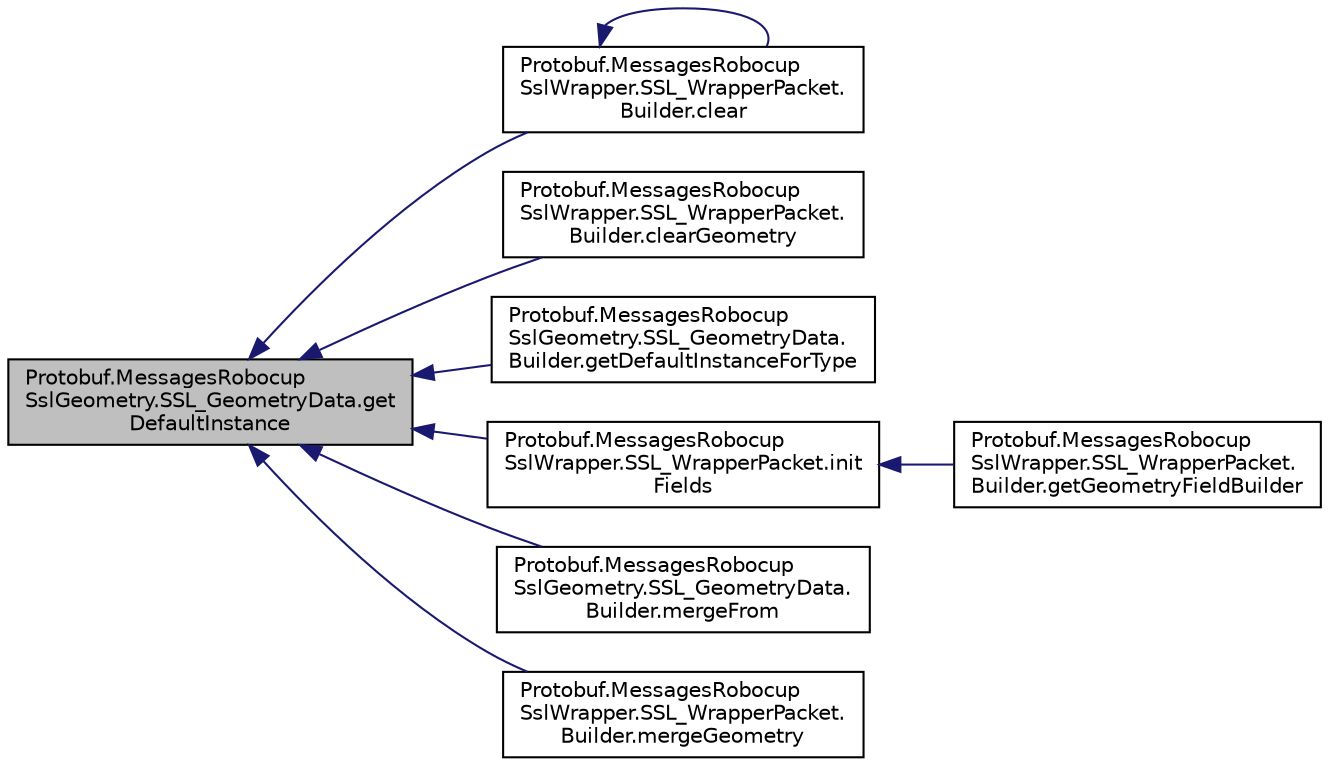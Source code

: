 digraph "Protobuf.MessagesRobocupSslGeometry.SSL_GeometryData.getDefaultInstance"
{
 // INTERACTIVE_SVG=YES
  edge [fontname="Helvetica",fontsize="10",labelfontname="Helvetica",labelfontsize="10"];
  node [fontname="Helvetica",fontsize="10",shape=record];
  rankdir="LR";
  Node1 [label="Protobuf.MessagesRobocup\lSslGeometry.SSL_GeometryData.get\lDefaultInstance",height=0.2,width=0.4,color="black", fillcolor="grey75", style="filled", fontcolor="black"];
  Node1 -> Node2 [dir="back",color="midnightblue",fontsize="10",style="solid",fontname="Helvetica"];
  Node2 [label="Protobuf.MessagesRobocup\lSslWrapper.SSL_WrapperPacket.\lBuilder.clear",height=0.2,width=0.4,color="black", fillcolor="white", style="filled",URL="$dc/d91/class_protobuf_1_1_messages_robocup_ssl_wrapper_1_1_s_s_l___wrapper_packet_1_1_builder.html#a8ce6d4710ed47fae19d672dd99cc43f0"];
  Node2 -> Node2 [dir="back",color="midnightblue",fontsize="10",style="solid",fontname="Helvetica"];
  Node1 -> Node3 [dir="back",color="midnightblue",fontsize="10",style="solid",fontname="Helvetica"];
  Node3 [label="Protobuf.MessagesRobocup\lSslWrapper.SSL_WrapperPacket.\lBuilder.clearGeometry",height=0.2,width=0.4,color="black", fillcolor="white", style="filled",URL="$dc/d91/class_protobuf_1_1_messages_robocup_ssl_wrapper_1_1_s_s_l___wrapper_packet_1_1_builder.html#a5cff7255ba6964923331dd0defc3ee80"];
  Node1 -> Node4 [dir="back",color="midnightblue",fontsize="10",style="solid",fontname="Helvetica"];
  Node4 [label="Protobuf.MessagesRobocup\lSslGeometry.SSL_GeometryData.\lBuilder.getDefaultInstanceForType",height=0.2,width=0.4,color="black", fillcolor="white", style="filled",URL="$df/de7/class_protobuf_1_1_messages_robocup_ssl_geometry_1_1_s_s_l___geometry_data_1_1_builder.html#a2735427e50a47e961d0c5fb04e6d7e49"];
  Node1 -> Node5 [dir="back",color="midnightblue",fontsize="10",style="solid",fontname="Helvetica"];
  Node5 [label="Protobuf.MessagesRobocup\lSslWrapper.SSL_WrapperPacket.init\lFields",height=0.2,width=0.4,color="black", fillcolor="white", style="filled",URL="$d6/df3/class_protobuf_1_1_messages_robocup_ssl_wrapper_1_1_s_s_l___wrapper_packet.html#a9208416819e7065885e72661f3d6b111"];
  Node5 -> Node6 [dir="back",color="midnightblue",fontsize="10",style="solid",fontname="Helvetica"];
  Node6 [label="Protobuf.MessagesRobocup\lSslWrapper.SSL_WrapperPacket.\lBuilder.getGeometryFieldBuilder",height=0.2,width=0.4,color="black", fillcolor="white", style="filled",URL="$dc/d91/class_protobuf_1_1_messages_robocup_ssl_wrapper_1_1_s_s_l___wrapper_packet_1_1_builder.html#a0e6085e47fb3b35623d1087c3f06b89e"];
  Node1 -> Node7 [dir="back",color="midnightblue",fontsize="10",style="solid",fontname="Helvetica"];
  Node7 [label="Protobuf.MessagesRobocup\lSslGeometry.SSL_GeometryData.\lBuilder.mergeFrom",height=0.2,width=0.4,color="black", fillcolor="white", style="filled",URL="$df/de7/class_protobuf_1_1_messages_robocup_ssl_geometry_1_1_s_s_l___geometry_data_1_1_builder.html#ad55eb353872154059fe086c9a2f14be5"];
  Node1 -> Node8 [dir="back",color="midnightblue",fontsize="10",style="solid",fontname="Helvetica"];
  Node8 [label="Protobuf.MessagesRobocup\lSslWrapper.SSL_WrapperPacket.\lBuilder.mergeGeometry",height=0.2,width=0.4,color="black", fillcolor="white", style="filled",URL="$dc/d91/class_protobuf_1_1_messages_robocup_ssl_wrapper_1_1_s_s_l___wrapper_packet_1_1_builder.html#a14cdd09d68a7ec002a0d99ca1a0d2ef4"];
}
